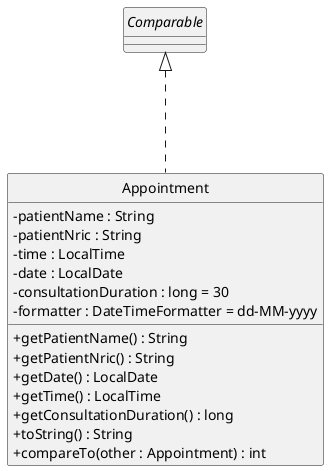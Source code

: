 @startuml Appointment
'https://plantuml.com/class-diagram

interface Comparable

skinparam classAttributeIconSize 0
hide circle

Comparable <|... Appointment

class "Appointment" as Appointment {
- patientName : String
- patientNric : String
- time : LocalTime
- date : LocalDate
- consultationDuration : long = 30
- formatter : DateTimeFormatter = dd-MM-yyyy
+ getPatientName() : String
+ getPatientNric() : String
+ getDate() : LocalDate
+ getTime() : LocalTime
+ getConsultationDuration() : long
+ toString() : String
+ compareTo(other : Appointment) : int
}
@enduml